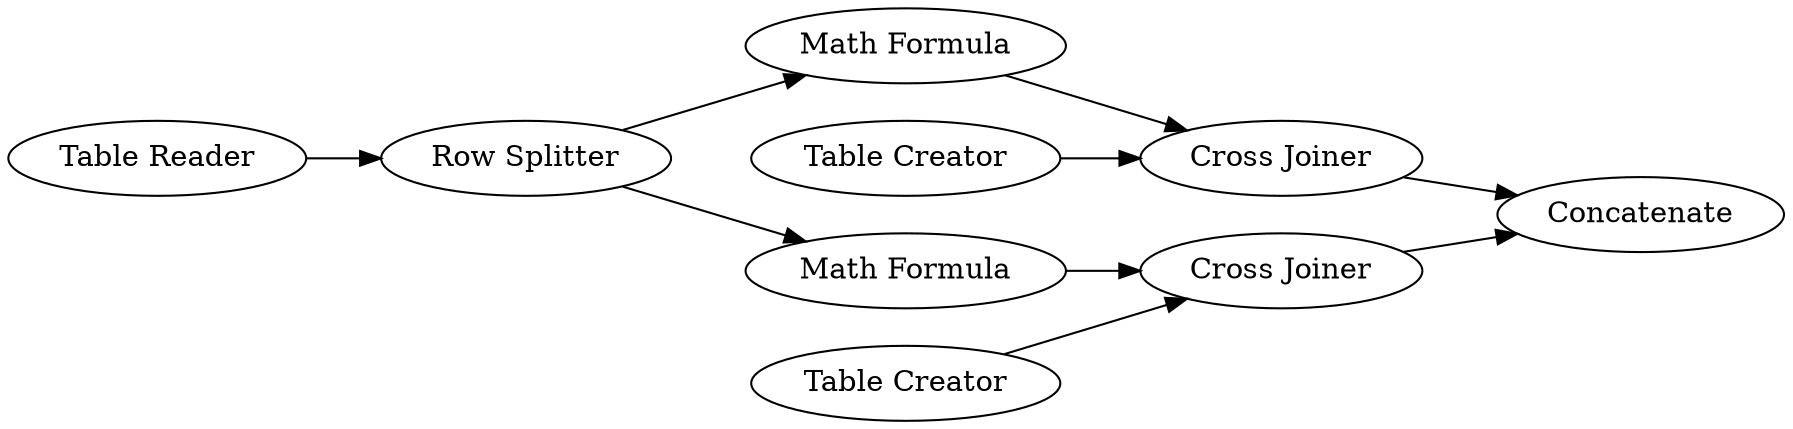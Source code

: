 digraph {
	4 -> 5
	6 -> 4
	12 -> 6
	8 -> 9
	5 -> 10
	9 -> 10
	2 -> 5
	7 -> 9
	6 -> 8
	5 [label="Cross Joiner"]
	7 [label="Table Creator"]
	9 [label="Cross Joiner"]
	4 [label="Math Formula"]
	6 [label="Row Splitter"]
	8 [label="Math Formula"]
	12 [label="Table Reader"]
	2 [label="Table Creator"]
	10 [label=Concatenate]
	rankdir=LR
}
